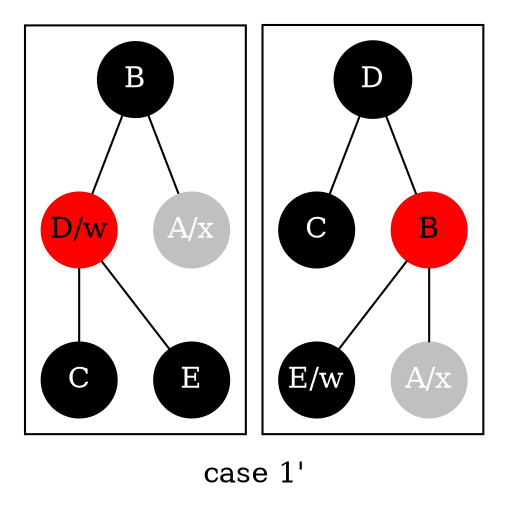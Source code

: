 graph g 
{

    graph[compound=true]
    subgraph cluster_l 
    {
        c1_b [shape=circle,style=filled,color=black,fontcolor=white, label="B"]

       c1_d [shape=circle,style=filled,style=filled,color=red,label="D/w", fixedsize=true]
        c1_a [shape=circle,style=filled,color=grey,fontcolor=white,fixedsize=true,label="A/x"]
        c1_b -- c1_a;

        c1_b -- c1_d;

        c1_c [shape=circle,style=filled,color=black,fontcolor=white,label="C"]

        c1_e [shape=circle,style=filled,color=black,fontcolor=white,label="E"]


        c1_d -- c1_c;
        c1_d -- c1_e;
   }

//    space_1 [style=invis]


     
    

    subgraph cluster_t{
        t_d [shape=circle, style=filled,color=black,fontcolor=white,label="D"]
        t_e [shape=circle,style=filled,color=black,label="E/w",fixedsize=true,fontcolor=white]

        t_c [shape=circle,style=filled,color=black fontcolor=white,label="C",fixedsize=true]
        t_b [shape=circle,style=filled,color=red,label="B"]
        t_d -- t_b;
        t_d -- t_c;

        t_a [shape=circle,style=filled,color=grey,fontcolor=white,label="A/x",fixedsize=true]
        t_b -- t_a
        t_b -- t_e

    }
    label="case 1'"

}
